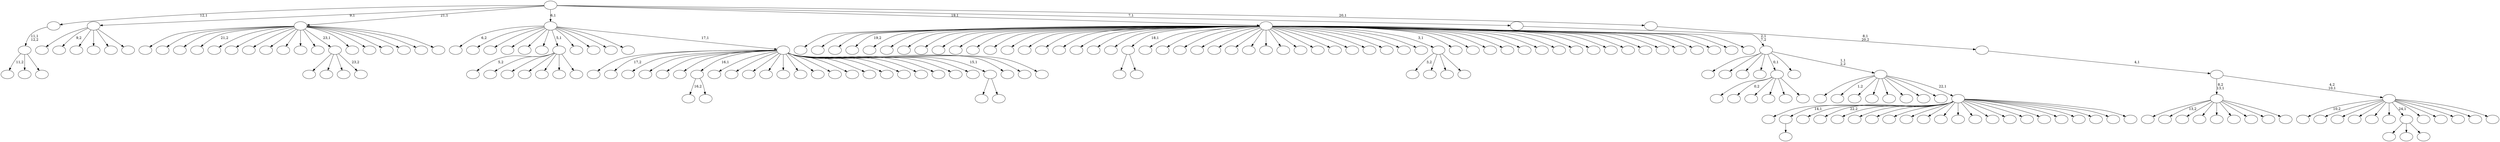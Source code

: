 digraph T {
	225 [label=""]
	224 [label=""]
	223 [label=""]
	222 [label=""]
	221 [label=""]
	220 [label=""]
	219 [label=""]
	218 [label=""]
	217 [label=""]
	216 [label=""]
	215 [label=""]
	214 [label=""]
	213 [label=""]
	212 [label=""]
	211 [label=""]
	210 [label=""]
	209 [label=""]
	208 [label=""]
	207 [label=""]
	206 [label=""]
	205 [label=""]
	204 [label=""]
	203 [label=""]
	202 [label=""]
	201 [label=""]
	200 [label=""]
	199 [label=""]
	198 [label=""]
	197 [label=""]
	196 [label=""]
	195 [label=""]
	194 [label=""]
	193 [label=""]
	192 [label=""]
	191 [label=""]
	190 [label=""]
	189 [label=""]
	188 [label=""]
	187 [label=""]
	186 [label=""]
	185 [label=""]
	184 [label=""]
	183 [label=""]
	182 [label=""]
	181 [label=""]
	180 [label=""]
	179 [label=""]
	178 [label=""]
	177 [label=""]
	176 [label=""]
	175 [label=""]
	174 [label=""]
	173 [label=""]
	172 [label=""]
	171 [label=""]
	170 [label=""]
	169 [label=""]
	168 [label=""]
	167 [label=""]
	166 [label=""]
	165 [label=""]
	164 [label=""]
	163 [label=""]
	162 [label=""]
	161 [label=""]
	160 [label=""]
	159 [label=""]
	158 [label=""]
	157 [label=""]
	156 [label=""]
	155 [label=""]
	154 [label=""]
	153 [label=""]
	152 [label=""]
	151 [label=""]
	150 [label=""]
	149 [label=""]
	148 [label=""]
	147 [label=""]
	146 [label=""]
	145 [label=""]
	144 [label=""]
	143 [label=""]
	142 [label=""]
	141 [label=""]
	140 [label=""]
	139 [label=""]
	138 [label=""]
	137 [label=""]
	136 [label=""]
	135 [label=""]
	134 [label=""]
	133 [label=""]
	132 [label=""]
	131 [label=""]
	130 [label=""]
	129 [label=""]
	128 [label=""]
	127 [label=""]
	126 [label=""]
	125 [label=""]
	124 [label=""]
	123 [label=""]
	122 [label=""]
	121 [label=""]
	120 [label=""]
	119 [label=""]
	118 [label=""]
	117 [label=""]
	116 [label=""]
	115 [label=""]
	114 [label=""]
	113 [label=""]
	112 [label=""]
	111 [label=""]
	110 [label=""]
	109 [label=""]
	108 [label=""]
	107 [label=""]
	106 [label=""]
	105 [label=""]
	104 [label=""]
	103 [label=""]
	102 [label=""]
	101 [label=""]
	100 [label=""]
	99 [label=""]
	98 [label=""]
	97 [label=""]
	96 [label=""]
	95 [label=""]
	94 [label=""]
	93 [label=""]
	92 [label=""]
	91 [label=""]
	90 [label=""]
	89 [label=""]
	88 [label=""]
	87 [label=""]
	86 [label=""]
	85 [label=""]
	84 [label=""]
	83 [label=""]
	82 [label=""]
	81 [label=""]
	80 [label=""]
	79 [label=""]
	78 [label=""]
	77 [label=""]
	76 [label=""]
	75 [label=""]
	74 [label=""]
	73 [label=""]
	72 [label=""]
	71 [label=""]
	70 [label=""]
	69 [label=""]
	68 [label=""]
	67 [label=""]
	66 [label=""]
	65 [label=""]
	64 [label=""]
	63 [label=""]
	62 [label=""]
	61 [label=""]
	60 [label=""]
	59 [label=""]
	58 [label=""]
	57 [label=""]
	56 [label=""]
	55 [label=""]
	54 [label=""]
	53 [label=""]
	52 [label=""]
	51 [label=""]
	50 [label=""]
	49 [label=""]
	48 [label=""]
	47 [label=""]
	46 [label=""]
	45 [label=""]
	44 [label=""]
	43 [label=""]
	42 [label=""]
	41 [label=""]
	40 [label=""]
	39 [label=""]
	38 [label=""]
	37 [label=""]
	36 [label=""]
	35 [label=""]
	34 [label=""]
	33 [label=""]
	32 [label=""]
	31 [label=""]
	30 [label=""]
	29 [label=""]
	28 [label=""]
	27 [label=""]
	26 [label=""]
	25 [label=""]
	24 [label=""]
	23 [label=""]
	22 [label=""]
	21 [label=""]
	20 [label=""]
	19 [label=""]
	18 [label=""]
	17 [label=""]
	16 [label=""]
	15 [label=""]
	14 [label=""]
	13 [label=""]
	12 [label=""]
	11 [label=""]
	10 [label=""]
	9 [label=""]
	8 [label=""]
	7 [label=""]
	6 [label=""]
	5 [label=""]
	4 [label=""]
	3 [label=""]
	2 [label=""]
	1 [label=""]
	0 [label=""]
	198 -> 199 [label=""]
	183 -> 201 [label="11,2"]
	183 -> 187 [label=""]
	183 -> 184 [label=""]
	182 -> 183 [label="11,1\n12,2"]
	171 -> 223 [label="16,2"]
	171 -> 172 [label=""]
	157 -> 209 [label=""]
	157 -> 158 [label=""]
	93 -> 190 [label="3,2"]
	93 -> 117 [label=""]
	93 -> 110 [label=""]
	93 -> 94 [label=""]
	90 -> 207 [label=""]
	90 -> 185 [label=""]
	90 -> 124 [label=""]
	90 -> 91 [label="23,2"]
	59 -> 196 [label=""]
	59 -> 60 [label=""]
	51 -> 222 [label=""]
	51 -> 176 [label="0,2"]
	51 -> 146 [label=""]
	51 -> 145 [label=""]
	51 -> 73 [label=""]
	51 -> 52 [label=""]
	49 -> 206 [label="5,2"]
	49 -> 191 [label=""]
	49 -> 180 [label=""]
	49 -> 132 [label=""]
	49 -> 77 [label=""]
	49 -> 55 [label=""]
	49 -> 50 [label=""]
	40 -> 153 [label=""]
	40 -> 138 [label=""]
	40 -> 41 [label=""]
	37 -> 225 [label=""]
	37 -> 150 [label="9,2"]
	37 -> 128 [label=""]
	37 -> 80 [label=""]
	37 -> 67 [label=""]
	37 -> 38 [label=""]
	24 -> 204 [label=""]
	24 -> 197 [label=""]
	24 -> 159 [label=""]
	24 -> 142 [label="21,2"]
	24 -> 139 [label=""]
	24 -> 137 [label=""]
	24 -> 127 [label=""]
	24 -> 125 [label=""]
	24 -> 112 [label=""]
	24 -> 102 [label=""]
	24 -> 95 [label=""]
	24 -> 90 [label="23,1"]
	24 -> 86 [label=""]
	24 -> 82 [label=""]
	24 -> 70 [label=""]
	24 -> 61 [label=""]
	24 -> 45 [label=""]
	24 -> 25 [label=""]
	21 -> 208 [label=""]
	21 -> 179 [label="13,2"]
	21 -> 156 [label=""]
	21 -> 141 [label=""]
	21 -> 133 [label=""]
	21 -> 79 [label=""]
	21 -> 46 [label=""]
	21 -> 42 [label=""]
	21 -> 22 [label=""]
	18 -> 224 [label=""]
	18 -> 221 [label="17,2"]
	18 -> 220 [label=""]
	18 -> 219 [label=""]
	18 -> 215 [label=""]
	18 -> 203 [label=""]
	18 -> 171 [label="16,1"]
	18 -> 170 [label=""]
	18 -> 147 [label=""]
	18 -> 134 [label=""]
	18 -> 130 [label=""]
	18 -> 129 [label=""]
	18 -> 115 [label=""]
	18 -> 109 [label=""]
	18 -> 106 [label=""]
	18 -> 105 [label=""]
	18 -> 100 [label=""]
	18 -> 97 [label=""]
	18 -> 81 [label=""]
	18 -> 76 [label=""]
	18 -> 69 [label=""]
	18 -> 68 [label=""]
	18 -> 66 [label=""]
	18 -> 59 [label="15,1"]
	18 -> 53 [label=""]
	18 -> 30 [label=""]
	18 -> 19 [label=""]
	17 -> 211 [label="6,2"]
	17 -> 163 [label=""]
	17 -> 122 [label=""]
	17 -> 121 [label=""]
	17 -> 96 [label=""]
	17 -> 64 [label=""]
	17 -> 49 [label="5,1"]
	17 -> 34 [label=""]
	17 -> 33 [label=""]
	17 -> 32 [label=""]
	17 -> 23 [label=""]
	17 -> 18 [label="17,1"]
	12 -> 218 [label=""]
	12 -> 217 [label=""]
	12 -> 214 [label=""]
	12 -> 213 [label="19,2"]
	12 -> 212 [label=""]
	12 -> 210 [label=""]
	12 -> 205 [label=""]
	12 -> 202 [label=""]
	12 -> 193 [label=""]
	12 -> 192 [label=""]
	12 -> 189 [label=""]
	12 -> 178 [label=""]
	12 -> 177 [label=""]
	12 -> 175 [label=""]
	12 -> 173 [label=""]
	12 -> 169 [label=""]
	12 -> 168 [label=""]
	12 -> 165 [label=""]
	12 -> 162 [label=""]
	12 -> 157 [label="18,1"]
	12 -> 154 [label=""]
	12 -> 149 [label=""]
	12 -> 144 [label=""]
	12 -> 143 [label=""]
	12 -> 136 [label=""]
	12 -> 135 [label=""]
	12 -> 126 [label=""]
	12 -> 120 [label=""]
	12 -> 118 [label=""]
	12 -> 116 [label=""]
	12 -> 113 [label=""]
	12 -> 111 [label=""]
	12 -> 108 [label=""]
	12 -> 103 [label=""]
	12 -> 101 [label=""]
	12 -> 99 [label=""]
	12 -> 98 [label=""]
	12 -> 93 [label="3,1"]
	12 -> 92 [label=""]
	12 -> 88 [label=""]
	12 -> 87 [label=""]
	12 -> 78 [label=""]
	12 -> 75 [label=""]
	12 -> 74 [label=""]
	12 -> 72 [label=""]
	12 -> 65 [label=""]
	12 -> 62 [label=""]
	12 -> 58 [label=""]
	12 -> 54 [label=""]
	12 -> 48 [label=""]
	12 -> 47 [label=""]
	12 -> 43 [label=""]
	12 -> 31 [label=""]
	12 -> 20 [label=""]
	12 -> 14 [label=""]
	12 -> 13 [label=""]
	9 -> 200 [label=""]
	9 -> 198 [label="14,1"]
	9 -> 186 [label=""]
	9 -> 181 [label="22,2"]
	9 -> 174 [label=""]
	9 -> 166 [label=""]
	9 -> 161 [label=""]
	9 -> 155 [label=""]
	9 -> 148 [label=""]
	9 -> 131 [label=""]
	9 -> 123 [label=""]
	9 -> 107 [label=""]
	9 -> 89 [label=""]
	9 -> 83 [label=""]
	9 -> 71 [label=""]
	9 -> 63 [label=""]
	9 -> 56 [label=""]
	9 -> 39 [label=""]
	9 -> 27 [label=""]
	9 -> 26 [label=""]
	9 -> 16 [label=""]
	9 -> 10 [label=""]
	8 -> 216 [label=""]
	8 -> 195 [label="1,2"]
	8 -> 164 [label=""]
	8 -> 160 [label=""]
	8 -> 140 [label=""]
	8 -> 104 [label=""]
	8 -> 57 [label=""]
	8 -> 36 [label=""]
	8 -> 9 [label="22,1"]
	7 -> 194 [label=""]
	7 -> 151 [label=""]
	7 -> 114 [label=""]
	7 -> 84 [label=""]
	7 -> 51 [label="0,1"]
	7 -> 35 [label=""]
	7 -> 8 [label="1,1\n2,2"]
	6 -> 7 [label="2,1\n7,2"]
	4 -> 188 [label="10,2"]
	4 -> 167 [label=""]
	4 -> 152 [label=""]
	4 -> 119 [label=""]
	4 -> 85 [label=""]
	4 -> 44 [label=""]
	4 -> 40 [label="24,1"]
	4 -> 29 [label=""]
	4 -> 28 [label=""]
	4 -> 15 [label=""]
	4 -> 11 [label=""]
	4 -> 5 [label=""]
	3 -> 21 [label="8,2\n13,1"]
	3 -> 4 [label="4,2\n10,1"]
	2 -> 3 [label="4,1"]
	1 -> 2 [label="8,1\n20,2"]
	0 -> 182 [label="12,1"]
	0 -> 37 [label="9,1"]
	0 -> 24 [label="21,1"]
	0 -> 17 [label="6,1"]
	0 -> 12 [label="19,1"]
	0 -> 6 [label="7,1"]
	0 -> 1 [label="20,1"]
}
